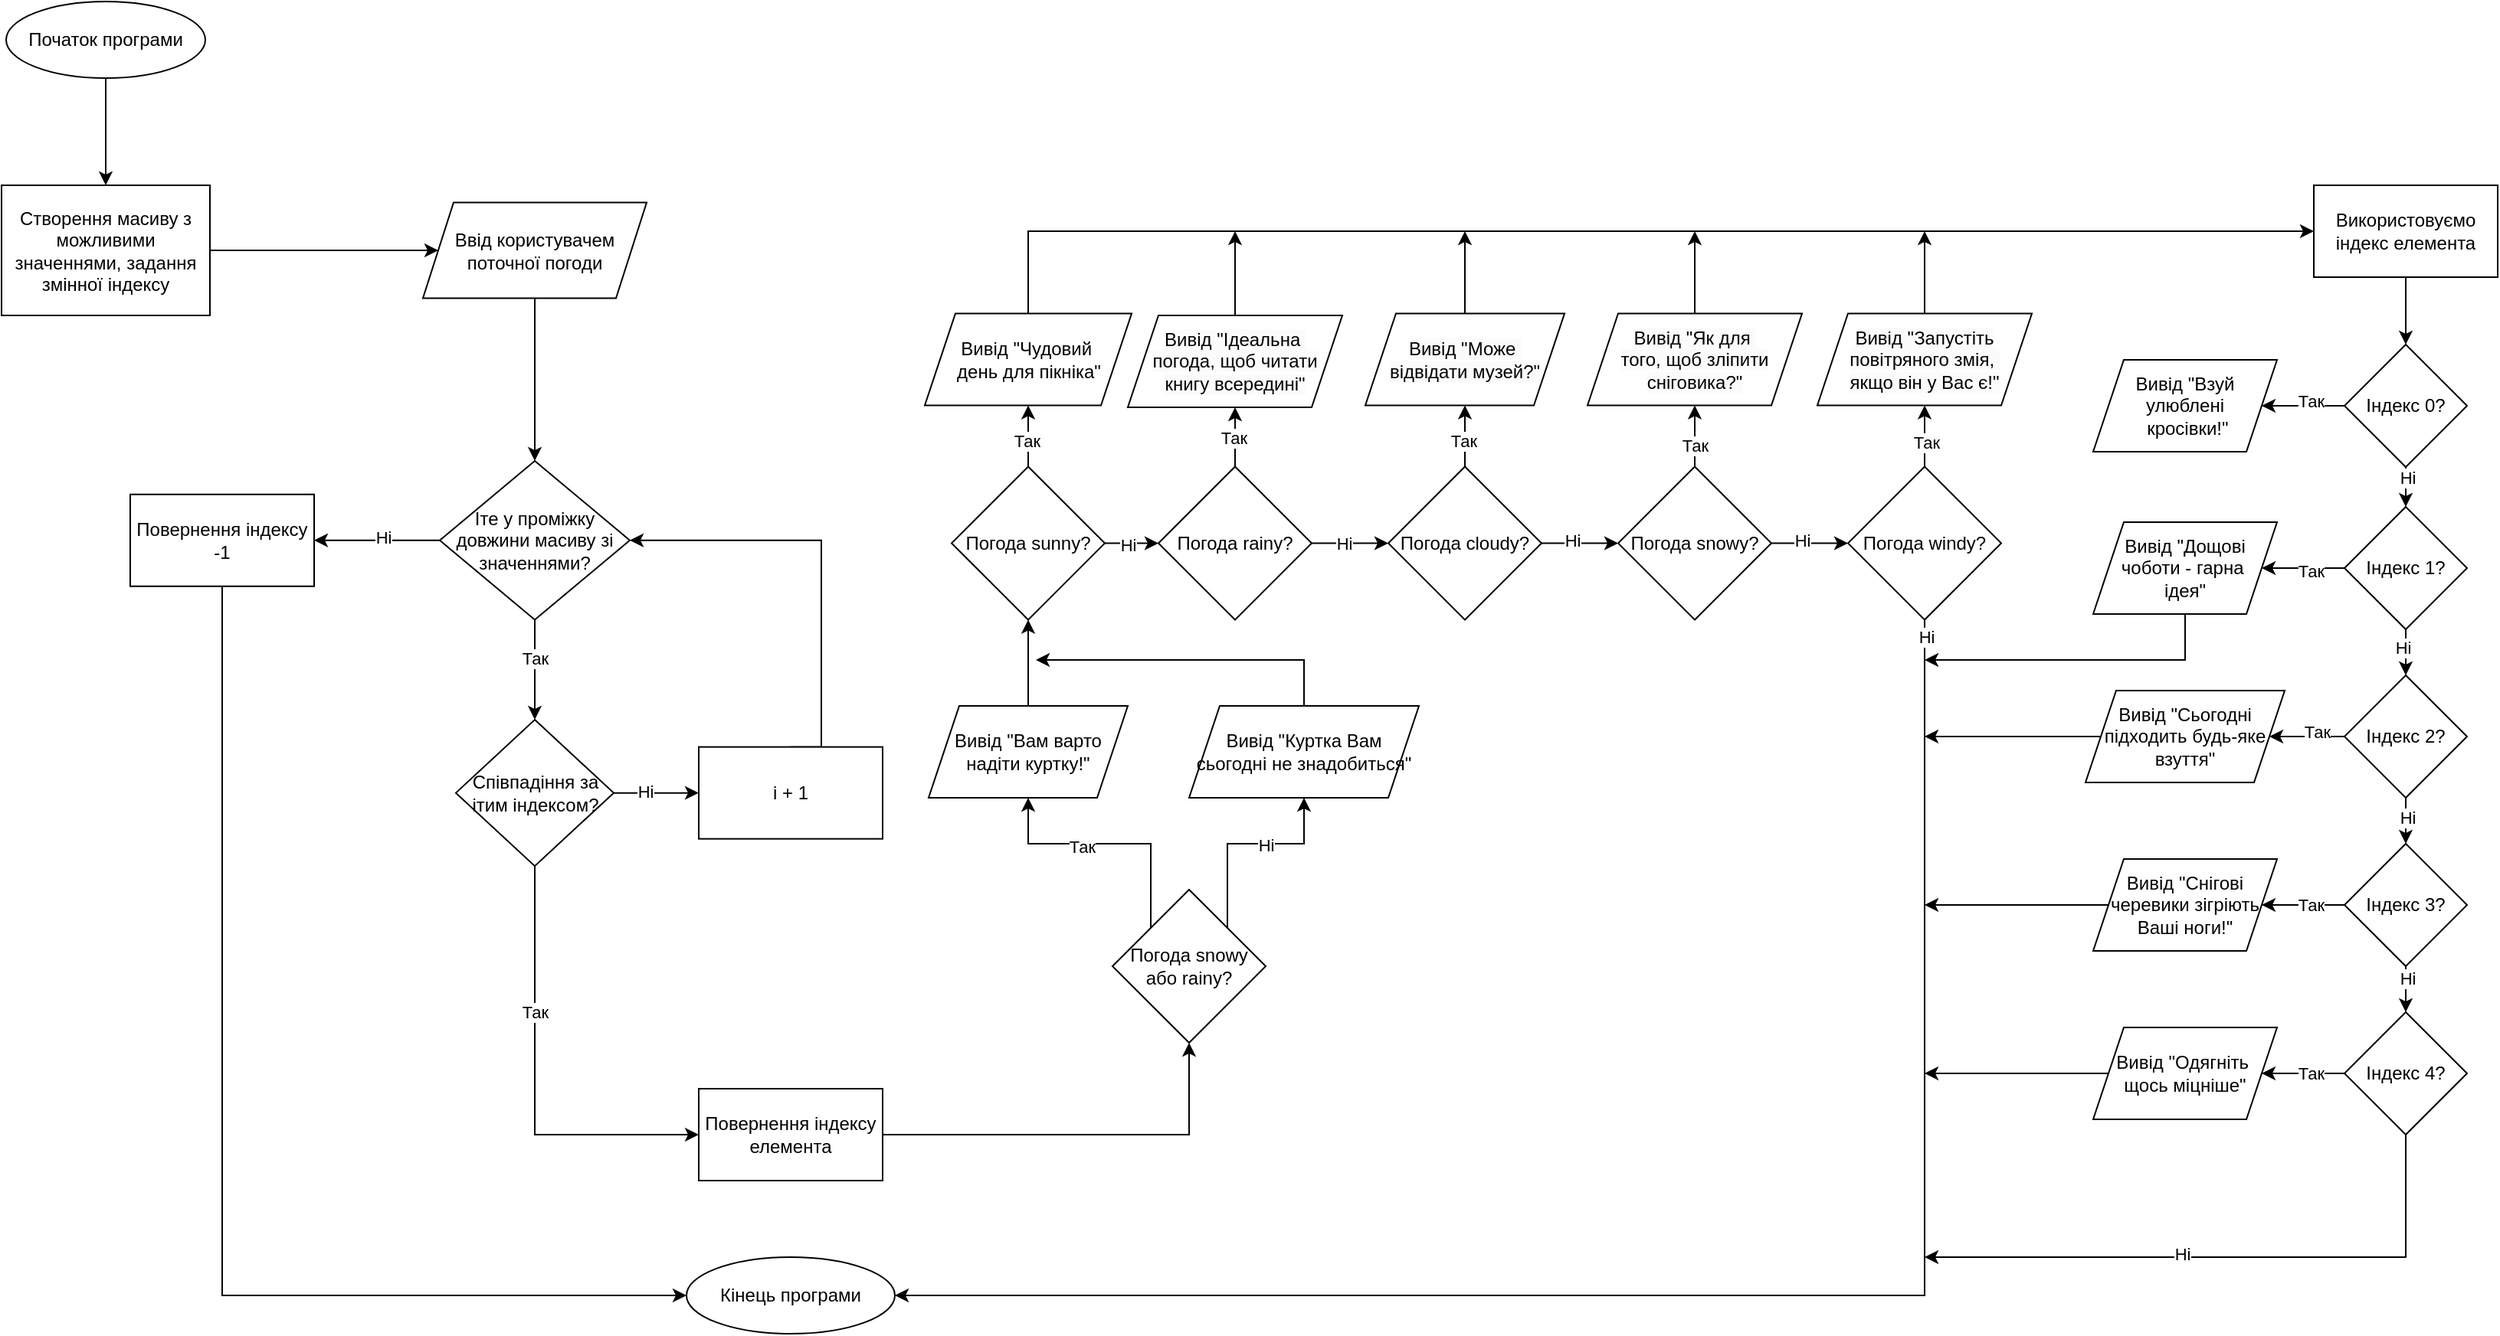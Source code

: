 <mxfile version="24.7.17">
  <diagram name="Сторінка-1" id="l0CRcwk6PfTtS5brV3jc">
    <mxGraphModel grid="1" page="1" gridSize="10" guides="1" tooltips="1" connect="1" arrows="1" fold="1" pageScale="1" pageWidth="827" pageHeight="1169" math="0" shadow="0">
      <root>
        <mxCell id="0" />
        <mxCell id="1" parent="0" />
        <mxCell id="ojC0VUbfK46GgEEr-cvf-3" value="" style="edgeStyle=orthogonalEdgeStyle;rounded=0;orthogonalLoop=1;jettySize=auto;html=1;" edge="1" parent="1" source="ojC0VUbfK46GgEEr-cvf-1" target="ojC0VUbfK46GgEEr-cvf-2">
          <mxGeometry relative="1" as="geometry" />
        </mxCell>
        <mxCell id="ojC0VUbfK46GgEEr-cvf-1" value="Початок програми" style="ellipse;whiteSpace=wrap;html=1;" vertex="1" parent="1">
          <mxGeometry x="28" y="20" width="130" height="50" as="geometry" />
        </mxCell>
        <mxCell id="ojC0VUbfK46GgEEr-cvf-5" value="" style="edgeStyle=orthogonalEdgeStyle;rounded=0;orthogonalLoop=1;jettySize=auto;html=1;" edge="1" parent="1" source="ojC0VUbfK46GgEEr-cvf-2" target="ojC0VUbfK46GgEEr-cvf-4">
          <mxGeometry relative="1" as="geometry" />
        </mxCell>
        <mxCell id="ojC0VUbfK46GgEEr-cvf-2" value="Створення масиву з можливими значеннями, задання змінної індексу" style="whiteSpace=wrap;html=1;" vertex="1" parent="1">
          <mxGeometry x="25" y="140" width="136" height="85" as="geometry" />
        </mxCell>
        <mxCell id="ojC0VUbfK46GgEEr-cvf-9" value="" style="edgeStyle=orthogonalEdgeStyle;rounded=0;orthogonalLoop=1;jettySize=auto;html=1;" edge="1" parent="1" source="ojC0VUbfK46GgEEr-cvf-4" target="ojC0VUbfK46GgEEr-cvf-8">
          <mxGeometry relative="1" as="geometry" />
        </mxCell>
        <mxCell id="ojC0VUbfK46GgEEr-cvf-4" value="Ввід користувачем поточної погоди" style="shape=parallelogram;perimeter=parallelogramPerimeter;whiteSpace=wrap;html=1;fixedSize=1;" vertex="1" parent="1">
          <mxGeometry x="300" y="151.25" width="146" height="62.5" as="geometry" />
        </mxCell>
        <mxCell id="ojC0VUbfK46GgEEr-cvf-13" value="" style="edgeStyle=orthogonalEdgeStyle;rounded=0;orthogonalLoop=1;jettySize=auto;html=1;" edge="1" parent="1" source="ojC0VUbfK46GgEEr-cvf-8" target="ojC0VUbfK46GgEEr-cvf-12">
          <mxGeometry relative="1" as="geometry" />
        </mxCell>
        <mxCell id="ojC0VUbfK46GgEEr-cvf-18" value="Так" style="edgeLabel;html=1;align=center;verticalAlign=middle;resizable=0;points=[];" connectable="0" vertex="1" parent="ojC0VUbfK46GgEEr-cvf-13">
          <mxGeometry x="-0.23" relative="1" as="geometry">
            <mxPoint as="offset" />
          </mxGeometry>
        </mxCell>
        <mxCell id="ojC0VUbfK46GgEEr-cvf-20" value="" style="edgeStyle=orthogonalEdgeStyle;rounded=0;orthogonalLoop=1;jettySize=auto;html=1;" edge="1" parent="1" source="ojC0VUbfK46GgEEr-cvf-8" target="ojC0VUbfK46GgEEr-cvf-19">
          <mxGeometry relative="1" as="geometry" />
        </mxCell>
        <mxCell id="ojC0VUbfK46GgEEr-cvf-21" value="Ні" style="edgeLabel;html=1;align=center;verticalAlign=middle;resizable=0;points=[];" connectable="0" vertex="1" parent="ojC0VUbfK46GgEEr-cvf-20">
          <mxGeometry x="-0.081" y="-2" relative="1" as="geometry">
            <mxPoint as="offset" />
          </mxGeometry>
        </mxCell>
        <mxCell id="ojC0VUbfK46GgEEr-cvf-8" value="Іте у проміжку довжини масиву зі значеннями?" style="rhombus;whiteSpace=wrap;html=1;" vertex="1" parent="1">
          <mxGeometry x="311" y="320" width="124" height="103.75" as="geometry" />
        </mxCell>
        <mxCell id="ojC0VUbfK46GgEEr-cvf-23" value="" style="edgeStyle=orthogonalEdgeStyle;rounded=0;orthogonalLoop=1;jettySize=auto;html=1;" edge="1" parent="1" source="ojC0VUbfK46GgEEr-cvf-12" target="ojC0VUbfK46GgEEr-cvf-22">
          <mxGeometry relative="1" as="geometry" />
        </mxCell>
        <mxCell id="ojC0VUbfK46GgEEr-cvf-25" value="Ні" style="edgeLabel;html=1;align=center;verticalAlign=middle;resizable=0;points=[];" connectable="0" vertex="1" parent="ojC0VUbfK46GgEEr-cvf-23">
          <mxGeometry x="-0.283" y="1" relative="1" as="geometry">
            <mxPoint as="offset" />
          </mxGeometry>
        </mxCell>
        <mxCell id="ojC0VUbfK46GgEEr-cvf-27" value="" style="edgeStyle=orthogonalEdgeStyle;rounded=0;orthogonalLoop=1;jettySize=auto;html=1;" edge="1" parent="1" source="ojC0VUbfK46GgEEr-cvf-12" target="ojC0VUbfK46GgEEr-cvf-26">
          <mxGeometry relative="1" as="geometry">
            <Array as="points">
              <mxPoint x="373" y="760" />
            </Array>
          </mxGeometry>
        </mxCell>
        <mxCell id="ojC0VUbfK46GgEEr-cvf-28" value="Так" style="edgeLabel;html=1;align=center;verticalAlign=middle;resizable=0;points=[];" connectable="0" vertex="1" parent="ojC0VUbfK46GgEEr-cvf-27">
          <mxGeometry x="-0.139" y="-1" relative="1" as="geometry">
            <mxPoint x="1" y="-26" as="offset" />
          </mxGeometry>
        </mxCell>
        <mxCell id="ojC0VUbfK46GgEEr-cvf-12" value="Співпадіння за ітим індексом?" style="rhombus;whiteSpace=wrap;html=1;" vertex="1" parent="1">
          <mxGeometry x="321.5" y="489" width="103" height="95.63" as="geometry" />
        </mxCell>
        <mxCell id="ojC0VUbfK46GgEEr-cvf-30" style="edgeStyle=orthogonalEdgeStyle;rounded=0;orthogonalLoop=1;jettySize=auto;html=1;entryX=0;entryY=0.5;entryDx=0;entryDy=0;" edge="1" parent="1" source="ojC0VUbfK46GgEEr-cvf-19" target="ojC0VUbfK46GgEEr-cvf-29">
          <mxGeometry relative="1" as="geometry">
            <Array as="points">
              <mxPoint x="169" y="865" />
            </Array>
          </mxGeometry>
        </mxCell>
        <mxCell id="ojC0VUbfK46GgEEr-cvf-19" value="Повернення індексу -1" style="whiteSpace=wrap;html=1;" vertex="1" parent="1">
          <mxGeometry x="109" y="341.875" width="120" height="60" as="geometry" />
        </mxCell>
        <mxCell id="ojC0VUbfK46GgEEr-cvf-24" style="edgeStyle=orthogonalEdgeStyle;rounded=0;orthogonalLoop=1;jettySize=auto;html=1;entryX=1;entryY=0.5;entryDx=0;entryDy=0;exitX=0.5;exitY=0;exitDx=0;exitDy=0;" edge="1" parent="1" source="ojC0VUbfK46GgEEr-cvf-22" target="ojC0VUbfK46GgEEr-cvf-8">
          <mxGeometry relative="1" as="geometry">
            <Array as="points">
              <mxPoint x="560" y="372" />
            </Array>
          </mxGeometry>
        </mxCell>
        <mxCell id="ojC0VUbfK46GgEEr-cvf-22" value="і + 1" style="whiteSpace=wrap;html=1;" vertex="1" parent="1">
          <mxGeometry x="480" y="506.815" width="120" height="60" as="geometry" />
        </mxCell>
        <mxCell id="ojC0VUbfK46GgEEr-cvf-32" style="edgeStyle=orthogonalEdgeStyle;rounded=0;orthogonalLoop=1;jettySize=auto;html=1;entryX=0.5;entryY=1;entryDx=0;entryDy=0;" edge="1" parent="1" source="ojC0VUbfK46GgEEr-cvf-26" target="ojC0VUbfK46GgEEr-cvf-31">
          <mxGeometry relative="1" as="geometry" />
        </mxCell>
        <mxCell id="ojC0VUbfK46GgEEr-cvf-26" value="Повернення індексу елемента" style="whiteSpace=wrap;html=1;" vertex="1" parent="1">
          <mxGeometry x="480" y="730.005" width="120" height="60" as="geometry" />
        </mxCell>
        <mxCell id="ojC0VUbfK46GgEEr-cvf-29" value="Кінець програми" style="ellipse;whiteSpace=wrap;html=1;" vertex="1" parent="1">
          <mxGeometry x="472" y="840" width="136" height="50" as="geometry" />
        </mxCell>
        <mxCell id="ojC0VUbfK46GgEEr-cvf-34" value="" style="edgeStyle=orthogonalEdgeStyle;rounded=0;orthogonalLoop=1;jettySize=auto;html=1;exitX=0;exitY=0;exitDx=0;exitDy=0;" edge="1" parent="1" source="ojC0VUbfK46GgEEr-cvf-31" target="ojC0VUbfK46GgEEr-cvf-33">
          <mxGeometry relative="1" as="geometry" />
        </mxCell>
        <mxCell id="ojC0VUbfK46GgEEr-cvf-35" value="Так" style="edgeLabel;html=1;align=center;verticalAlign=middle;resizable=0;points=[];" connectable="0" vertex="1" parent="ojC0VUbfK46GgEEr-cvf-34">
          <mxGeometry x="-0.265" y="2" relative="1" as="geometry">
            <mxPoint x="-40" as="offset" />
          </mxGeometry>
        </mxCell>
        <mxCell id="ojC0VUbfK46GgEEr-cvf-37" value="" style="edgeStyle=orthogonalEdgeStyle;rounded=0;orthogonalLoop=1;jettySize=auto;html=1;exitX=1;exitY=0;exitDx=0;exitDy=0;" edge="1" parent="1" source="ojC0VUbfK46GgEEr-cvf-31" target="ojC0VUbfK46GgEEr-cvf-36">
          <mxGeometry relative="1" as="geometry" />
        </mxCell>
        <mxCell id="ojC0VUbfK46GgEEr-cvf-38" value="Ні" style="edgeLabel;html=1;align=center;verticalAlign=middle;resizable=0;points=[];" connectable="0" vertex="1" parent="ojC0VUbfK46GgEEr-cvf-37">
          <mxGeometry x="0.051" y="-1" relative="1" as="geometry">
            <mxPoint x="9" as="offset" />
          </mxGeometry>
        </mxCell>
        <mxCell id="ojC0VUbfK46GgEEr-cvf-31" value="Погода snowy або rainy?" style="rhombus;whiteSpace=wrap;html=1;" vertex="1" parent="1">
          <mxGeometry x="750" y="600" width="100" height="100" as="geometry" />
        </mxCell>
        <mxCell id="ojC0VUbfK46GgEEr-cvf-57" style="edgeStyle=orthogonalEdgeStyle;rounded=0;orthogonalLoop=1;jettySize=auto;html=1;entryX=0.5;entryY=0;entryDx=0;entryDy=0;" edge="1" parent="1" source="ojC0VUbfK46GgEEr-cvf-33" target="ojC0VUbfK46GgEEr-cvf-40">
          <mxGeometry relative="1" as="geometry" />
        </mxCell>
        <mxCell id="ojC0VUbfK46GgEEr-cvf-33" value="Вивід &quot;Вам варто надіти куртку!&quot;" style="shape=parallelogram;perimeter=parallelogramPerimeter;whiteSpace=wrap;html=1;fixedSize=1;" vertex="1" parent="1">
          <mxGeometry x="630" y="480" width="130" height="60" as="geometry" />
        </mxCell>
        <mxCell id="ojC0VUbfK46GgEEr-cvf-58" style="edgeStyle=orthogonalEdgeStyle;rounded=0;orthogonalLoop=1;jettySize=auto;html=1;" edge="1" parent="1" source="ojC0VUbfK46GgEEr-cvf-36">
          <mxGeometry relative="1" as="geometry">
            <mxPoint x="700.0" y="450" as="targetPoint" />
            <Array as="points">
              <mxPoint x="875" y="450" />
            </Array>
          </mxGeometry>
        </mxCell>
        <mxCell id="ojC0VUbfK46GgEEr-cvf-36" value="Вивід &quot;Куртка Вам сьогодні не знадобиться&quot;" style="shape=parallelogram;perimeter=parallelogramPerimeter;whiteSpace=wrap;html=1;fixedSize=1;" vertex="1" parent="1">
          <mxGeometry x="800" y="480" width="150" height="60" as="geometry" />
        </mxCell>
        <mxCell id="ojC0VUbfK46GgEEr-cvf-50" style="edgeStyle=orthogonalEdgeStyle;rounded=0;orthogonalLoop=1;jettySize=auto;html=1;entryX=1;entryY=0.5;entryDx=0;entryDy=0;" edge="1" parent="1" source="ojC0VUbfK46GgEEr-cvf-40" target="ojC0VUbfK46GgEEr-cvf-42">
          <mxGeometry relative="1" as="geometry" />
        </mxCell>
        <mxCell id="ojC0VUbfK46GgEEr-cvf-60" value="Ні" style="edgeLabel;html=1;align=center;verticalAlign=middle;resizable=0;points=[];" connectable="0" vertex="1" parent="ojC0VUbfK46GgEEr-cvf-50">
          <mxGeometry x="0.105" y="1" relative="1" as="geometry">
            <mxPoint y="2" as="offset" />
          </mxGeometry>
        </mxCell>
        <mxCell id="ojC0VUbfK46GgEEr-cvf-65" value="" style="edgeStyle=orthogonalEdgeStyle;rounded=0;orthogonalLoop=1;jettySize=auto;html=1;" edge="1" parent="1" source="ojC0VUbfK46GgEEr-cvf-40" target="ojC0VUbfK46GgEEr-cvf-64">
          <mxGeometry relative="1" as="geometry" />
        </mxCell>
        <mxCell id="ojC0VUbfK46GgEEr-cvf-74" value="Так" style="edgeLabel;html=1;align=center;verticalAlign=middle;resizable=0;points=[];" connectable="0" vertex="1" parent="ojC0VUbfK46GgEEr-cvf-65">
          <mxGeometry x="-0.12" y="1" relative="1" as="geometry">
            <mxPoint as="offset" />
          </mxGeometry>
        </mxCell>
        <mxCell id="ojC0VUbfK46GgEEr-cvf-40" value="Погода sunny?" style="rhombus;whiteSpace=wrap;html=1;direction=west;" vertex="1" parent="1">
          <mxGeometry x="645" y="323.75" width="100" height="100" as="geometry" />
        </mxCell>
        <mxCell id="ojC0VUbfK46GgEEr-cvf-51" style="edgeStyle=orthogonalEdgeStyle;rounded=0;orthogonalLoop=1;jettySize=auto;html=1;entryX=1;entryY=0.5;entryDx=0;entryDy=0;" edge="1" parent="1" source="ojC0VUbfK46GgEEr-cvf-42" target="ojC0VUbfK46GgEEr-cvf-44">
          <mxGeometry relative="1" as="geometry" />
        </mxCell>
        <mxCell id="ojC0VUbfK46GgEEr-cvf-61" value="Ні" style="edgeLabel;html=1;align=center;verticalAlign=middle;resizable=0;points=[];" connectable="0" vertex="1" parent="ojC0VUbfK46GgEEr-cvf-51">
          <mxGeometry x="-0.171" relative="1" as="geometry">
            <mxPoint as="offset" />
          </mxGeometry>
        </mxCell>
        <mxCell id="ojC0VUbfK46GgEEr-cvf-67" value="" style="edgeStyle=orthogonalEdgeStyle;rounded=0;orthogonalLoop=1;jettySize=auto;html=1;" edge="1" parent="1" source="ojC0VUbfK46GgEEr-cvf-42" target="ojC0VUbfK46GgEEr-cvf-66">
          <mxGeometry relative="1" as="geometry" />
        </mxCell>
        <mxCell id="ojC0VUbfK46GgEEr-cvf-75" value="Так" style="edgeLabel;html=1;align=center;verticalAlign=middle;resizable=0;points=[];" connectable="0" vertex="1" parent="ojC0VUbfK46GgEEr-cvf-67">
          <mxGeometry x="0.026" y="-1" relative="1" as="geometry">
            <mxPoint x="-2" as="offset" />
          </mxGeometry>
        </mxCell>
        <mxCell id="ojC0VUbfK46GgEEr-cvf-42" value="Погода rainy?" style="rhombus;whiteSpace=wrap;html=1;direction=west;" vertex="1" parent="1">
          <mxGeometry x="780" y="323.75" width="100" height="100" as="geometry" />
        </mxCell>
        <mxCell id="ojC0VUbfK46GgEEr-cvf-56" style="edgeStyle=orthogonalEdgeStyle;rounded=0;orthogonalLoop=1;jettySize=auto;html=1;entryX=1;entryY=0.5;entryDx=0;entryDy=0;" edge="1" parent="1" source="ojC0VUbfK46GgEEr-cvf-44" target="ojC0VUbfK46GgEEr-cvf-46">
          <mxGeometry relative="1" as="geometry" />
        </mxCell>
        <mxCell id="ojC0VUbfK46GgEEr-cvf-62" value="Ні" style="edgeLabel;html=1;align=center;verticalAlign=middle;resizable=0;points=[];" connectable="0" vertex="1" parent="ojC0VUbfK46GgEEr-cvf-56">
          <mxGeometry x="0.321" y="2" relative="1" as="geometry">
            <mxPoint x="-13" as="offset" />
          </mxGeometry>
        </mxCell>
        <mxCell id="ojC0VUbfK46GgEEr-cvf-69" value="" style="edgeStyle=orthogonalEdgeStyle;rounded=0;orthogonalLoop=1;jettySize=auto;html=1;" edge="1" parent="1" source="ojC0VUbfK46GgEEr-cvf-44" target="ojC0VUbfK46GgEEr-cvf-68">
          <mxGeometry relative="1" as="geometry" />
        </mxCell>
        <mxCell id="ojC0VUbfK46GgEEr-cvf-76" value="Так" style="edgeLabel;html=1;align=center;verticalAlign=middle;resizable=0;points=[];" connectable="0" vertex="1" parent="ojC0VUbfK46GgEEr-cvf-69">
          <mxGeometry x="-0.15" y="1" relative="1" as="geometry">
            <mxPoint as="offset" />
          </mxGeometry>
        </mxCell>
        <mxCell id="ojC0VUbfK46GgEEr-cvf-44" value="Погода cloudy?" style="rhombus;whiteSpace=wrap;html=1;direction=west;" vertex="1" parent="1">
          <mxGeometry x="930" y="323.75" width="100" height="100" as="geometry" />
        </mxCell>
        <mxCell id="ojC0VUbfK46GgEEr-cvf-53" style="edgeStyle=orthogonalEdgeStyle;rounded=0;orthogonalLoop=1;jettySize=auto;html=1;exitX=0;exitY=0.5;exitDx=0;exitDy=0;entryX=1;entryY=0.5;entryDx=0;entryDy=0;" edge="1" parent="1" source="ojC0VUbfK46GgEEr-cvf-46" target="ojC0VUbfK46GgEEr-cvf-48">
          <mxGeometry relative="1" as="geometry" />
        </mxCell>
        <mxCell id="ojC0VUbfK46GgEEr-cvf-63" value="Ні" style="edgeLabel;html=1;align=center;verticalAlign=middle;resizable=0;points=[];" connectable="0" vertex="1" parent="ojC0VUbfK46GgEEr-cvf-53">
          <mxGeometry x="-0.229" y="2" relative="1" as="geometry">
            <mxPoint as="offset" />
          </mxGeometry>
        </mxCell>
        <mxCell id="ojC0VUbfK46GgEEr-cvf-71" value="" style="edgeStyle=orthogonalEdgeStyle;rounded=0;orthogonalLoop=1;jettySize=auto;html=1;" edge="1" parent="1" source="ojC0VUbfK46GgEEr-cvf-46" target="ojC0VUbfK46GgEEr-cvf-70">
          <mxGeometry relative="1" as="geometry" />
        </mxCell>
        <mxCell id="ojC0VUbfK46GgEEr-cvf-77" value="Так" style="edgeLabel;html=1;align=center;verticalAlign=middle;resizable=0;points=[];" connectable="0" vertex="1" parent="ojC0VUbfK46GgEEr-cvf-71">
          <mxGeometry x="0.001" y="-1" relative="1" as="geometry">
            <mxPoint x="-1" y="6" as="offset" />
          </mxGeometry>
        </mxCell>
        <mxCell id="ojC0VUbfK46GgEEr-cvf-46" value="Погода snowy?" style="rhombus;whiteSpace=wrap;html=1;direction=west;" vertex="1" parent="1">
          <mxGeometry x="1080" y="323.75" width="100" height="100" as="geometry" />
        </mxCell>
        <mxCell id="ojC0VUbfK46GgEEr-cvf-73" value="" style="edgeStyle=orthogonalEdgeStyle;rounded=0;orthogonalLoop=1;jettySize=auto;html=1;" edge="1" parent="1" source="ojC0VUbfK46GgEEr-cvf-48" target="ojC0VUbfK46GgEEr-cvf-72">
          <mxGeometry relative="1" as="geometry" />
        </mxCell>
        <mxCell id="ojC0VUbfK46GgEEr-cvf-78" value="Так" style="edgeLabel;html=1;align=center;verticalAlign=middle;resizable=0;points=[];" connectable="0" vertex="1" parent="ojC0VUbfK46GgEEr-cvf-73">
          <mxGeometry x="-0.169" y="-1" relative="1" as="geometry">
            <mxPoint as="offset" />
          </mxGeometry>
        </mxCell>
        <mxCell id="ojC0VUbfK46GgEEr-cvf-119" style="edgeStyle=orthogonalEdgeStyle;rounded=0;orthogonalLoop=1;jettySize=auto;html=1;entryX=1;entryY=0.5;entryDx=0;entryDy=0;" edge="1" parent="1" source="ojC0VUbfK46GgEEr-cvf-48" target="ojC0VUbfK46GgEEr-cvf-29">
          <mxGeometry relative="1" as="geometry">
            <Array as="points">
              <mxPoint x="1280" y="865" />
            </Array>
          </mxGeometry>
        </mxCell>
        <mxCell id="ojC0VUbfK46GgEEr-cvf-128" value="Ні" style="edgeLabel;html=1;align=center;verticalAlign=middle;resizable=0;points=[];" connectable="0" vertex="1" parent="ojC0VUbfK46GgEEr-cvf-119">
          <mxGeometry x="-0.98" y="1" relative="1" as="geometry">
            <mxPoint as="offset" />
          </mxGeometry>
        </mxCell>
        <mxCell id="ojC0VUbfK46GgEEr-cvf-48" value="Погода windy?" style="rhombus;whiteSpace=wrap;html=1;direction=west;" vertex="1" parent="1">
          <mxGeometry x="1230" y="323.75" width="100" height="100" as="geometry" />
        </mxCell>
        <mxCell id="ojC0VUbfK46GgEEr-cvf-84" style="edgeStyle=orthogonalEdgeStyle;rounded=0;orthogonalLoop=1;jettySize=auto;html=1;entryX=0;entryY=0.5;entryDx=0;entryDy=0;" edge="1" parent="1" source="ojC0VUbfK46GgEEr-cvf-64" target="ojC0VUbfK46GgEEr-cvf-83">
          <mxGeometry relative="1" as="geometry">
            <Array as="points">
              <mxPoint x="695" y="170" />
            </Array>
          </mxGeometry>
        </mxCell>
        <mxCell id="ojC0VUbfK46GgEEr-cvf-64" value="Вивід &quot;Чудовий&amp;nbsp;&lt;div&gt;день для пікніка&quot;&lt;/div&gt;" style="shape=parallelogram;perimeter=parallelogramPerimeter;whiteSpace=wrap;html=1;fixedSize=1;" vertex="1" parent="1">
          <mxGeometry x="627.5" y="223.75" width="135" height="60" as="geometry" />
        </mxCell>
        <mxCell id="ojC0VUbfK46GgEEr-cvf-85" style="edgeStyle=orthogonalEdgeStyle;rounded=0;orthogonalLoop=1;jettySize=auto;html=1;" edge="1" parent="1" source="ojC0VUbfK46GgEEr-cvf-66">
          <mxGeometry relative="1" as="geometry">
            <mxPoint x="830.0" y="170" as="targetPoint" />
          </mxGeometry>
        </mxCell>
        <mxCell id="ojC0VUbfK46GgEEr-cvf-66" value="&lt;br&gt;&lt;span style=&quot;color: rgb(0, 0, 0); font-family: Helvetica; font-size: 12px; font-style: normal; font-variant-ligatures: normal; font-variant-caps: normal; font-weight: 400; letter-spacing: normal; orphans: 2; text-align: center; text-indent: 0px; text-transform: none; widows: 2; word-spacing: 0px; -webkit-text-stroke-width: 0px; white-space: normal; background-color: rgb(251, 251, 251); text-decoration-thickness: initial; text-decoration-style: initial; text-decoration-color: initial; display: inline !important; float: none;&quot;&gt;Вивід &quot;Ідеальна&amp;nbsp;&lt;/span&gt;&lt;div&gt;&lt;span style=&quot;color: rgb(0, 0, 0); font-family: Helvetica; font-size: 12px; font-style: normal; font-variant-ligatures: normal; font-variant-caps: normal; font-weight: 400; letter-spacing: normal; orphans: 2; text-align: center; text-indent: 0px; text-transform: none; widows: 2; word-spacing: 0px; -webkit-text-stroke-width: 0px; white-space: normal; background-color: rgb(251, 251, 251); text-decoration-thickness: initial; text-decoration-style: initial; text-decoration-color: initial; display: inline !important; float: none;&quot;&gt;погода, щоб читати книгу всередині&quot;&lt;/span&gt;&lt;div&gt;&lt;br&gt;&lt;/div&gt;&lt;/div&gt;" style="shape=parallelogram;perimeter=parallelogramPerimeter;whiteSpace=wrap;html=1;fixedSize=1;" vertex="1" parent="1">
          <mxGeometry x="760" y="225" width="140" height="60" as="geometry" />
        </mxCell>
        <mxCell id="ojC0VUbfK46GgEEr-cvf-86" style="edgeStyle=orthogonalEdgeStyle;rounded=0;orthogonalLoop=1;jettySize=auto;html=1;" edge="1" parent="1" source="ojC0VUbfK46GgEEr-cvf-68">
          <mxGeometry relative="1" as="geometry">
            <mxPoint x="980.0" y="170" as="targetPoint" />
          </mxGeometry>
        </mxCell>
        <mxCell id="ojC0VUbfK46GgEEr-cvf-68" value="&lt;br&gt;&lt;span style=&quot;color: rgb(0, 0, 0); font-family: Helvetica; font-size: 12px; font-style: normal; font-variant-ligatures: normal; font-variant-caps: normal; font-weight: 400; letter-spacing: normal; orphans: 2; text-align: center; text-indent: 0px; text-transform: none; widows: 2; word-spacing: 0px; -webkit-text-stroke-width: 0px; white-space: normal; background-color: rgb(251, 251, 251); text-decoration-thickness: initial; text-decoration-style: initial; text-decoration-color: initial; display: inline !important; float: none;&quot;&gt;Вивід &quot;Може&amp;nbsp;&lt;/span&gt;&lt;div&gt;&lt;span style=&quot;color: rgb(0, 0, 0); font-family: Helvetica; font-size: 12px; font-style: normal; font-variant-ligatures: normal; font-variant-caps: normal; font-weight: 400; letter-spacing: normal; orphans: 2; text-align: center; text-indent: 0px; text-transform: none; widows: 2; word-spacing: 0px; -webkit-text-stroke-width: 0px; white-space: normal; background-color: rgb(251, 251, 251); text-decoration-thickness: initial; text-decoration-style: initial; text-decoration-color: initial; display: inline !important; float: none;&quot;&gt;відвідати музей?&quot;&lt;/span&gt;&lt;div&gt;&lt;br&gt;&lt;/div&gt;&lt;/div&gt;" style="shape=parallelogram;perimeter=parallelogramPerimeter;whiteSpace=wrap;html=1;fixedSize=1;" vertex="1" parent="1">
          <mxGeometry x="915" y="223.75" width="130" height="60" as="geometry" />
        </mxCell>
        <mxCell id="ojC0VUbfK46GgEEr-cvf-87" style="edgeStyle=orthogonalEdgeStyle;rounded=0;orthogonalLoop=1;jettySize=auto;html=1;" edge="1" parent="1" source="ojC0VUbfK46GgEEr-cvf-70">
          <mxGeometry relative="1" as="geometry">
            <mxPoint x="1130.0" y="170" as="targetPoint" />
          </mxGeometry>
        </mxCell>
        <mxCell id="ojC0VUbfK46GgEEr-cvf-70" value="&lt;br&gt;&lt;span style=&quot;color: rgb(0, 0, 0); font-family: Helvetica; font-size: 12px; font-style: normal; font-variant-ligatures: normal; font-variant-caps: normal; font-weight: 400; letter-spacing: normal; orphans: 2; text-align: center; text-indent: 0px; text-transform: none; widows: 2; word-spacing: 0px; -webkit-text-stroke-width: 0px; white-space: normal; background-color: rgb(251, 251, 251); text-decoration-thickness: initial; text-decoration-style: initial; text-decoration-color: initial; display: inline !important; float: none;&quot;&gt;Вивід &quot;Як для&amp;nbsp;&lt;/span&gt;&lt;div&gt;&lt;span style=&quot;color: rgb(0, 0, 0); font-family: Helvetica; font-size: 12px; font-style: normal; font-variant-ligatures: normal; font-variant-caps: normal; font-weight: 400; letter-spacing: normal; orphans: 2; text-align: center; text-indent: 0px; text-transform: none; widows: 2; word-spacing: 0px; -webkit-text-stroke-width: 0px; white-space: normal; background-color: rgb(251, 251, 251); text-decoration-thickness: initial; text-decoration-style: initial; text-decoration-color: initial; display: inline !important; float: none;&quot;&gt;того, щоб зліпити сніговика?&quot;&lt;/span&gt;&lt;br&gt;&lt;br&gt;&lt;/div&gt;" style="shape=parallelogram;perimeter=parallelogramPerimeter;whiteSpace=wrap;html=1;fixedSize=1;" vertex="1" parent="1">
          <mxGeometry x="1060" y="223.75" width="140" height="60" as="geometry" />
        </mxCell>
        <mxCell id="ojC0VUbfK46GgEEr-cvf-88" style="edgeStyle=orthogonalEdgeStyle;rounded=0;orthogonalLoop=1;jettySize=auto;html=1;" edge="1" parent="1" source="ojC0VUbfK46GgEEr-cvf-72">
          <mxGeometry relative="1" as="geometry">
            <mxPoint x="1280.0" y="170" as="targetPoint" />
          </mxGeometry>
        </mxCell>
        <mxCell id="ojC0VUbfK46GgEEr-cvf-72" value="&lt;br&gt;&lt;span style=&quot;color: rgb(0, 0, 0); font-family: Helvetica; font-size: 12px; font-style: normal; font-variant-ligatures: normal; font-variant-caps: normal; font-weight: 400; letter-spacing: normal; orphans: 2; text-align: center; text-indent: 0px; text-transform: none; widows: 2; word-spacing: 0px; -webkit-text-stroke-width: 0px; white-space: normal; background-color: rgb(251, 251, 251); text-decoration-thickness: initial; text-decoration-style: initial; text-decoration-color: initial; display: inline !important; float: none;&quot;&gt;Вивід &quot;Запустіть повітряного змія,&amp;nbsp;&lt;/span&gt;&lt;div&gt;&lt;span style=&quot;color: rgb(0, 0, 0); font-family: Helvetica; font-size: 12px; font-style: normal; font-variant-ligatures: normal; font-variant-caps: normal; font-weight: 400; letter-spacing: normal; orphans: 2; text-align: center; text-indent: 0px; text-transform: none; widows: 2; word-spacing: 0px; -webkit-text-stroke-width: 0px; white-space: normal; background-color: rgb(251, 251, 251); text-decoration-thickness: initial; text-decoration-style: initial; text-decoration-color: initial; display: inline !important; float: none;&quot;&gt;якщо він у Вас є!&quot;&lt;/span&gt;&lt;div&gt;&lt;br&gt;&lt;/div&gt;&lt;/div&gt;" style="shape=parallelogram;perimeter=parallelogramPerimeter;whiteSpace=wrap;html=1;fixedSize=1;" vertex="1" parent="1">
          <mxGeometry x="1210" y="223.75" width="140" height="60" as="geometry" />
        </mxCell>
        <mxCell id="ojC0VUbfK46GgEEr-cvf-98" style="edgeStyle=orthogonalEdgeStyle;rounded=0;orthogonalLoop=1;jettySize=auto;html=1;entryX=0.5;entryY=0;entryDx=0;entryDy=0;" edge="1" parent="1" source="ojC0VUbfK46GgEEr-cvf-83" target="ojC0VUbfK46GgEEr-cvf-89">
          <mxGeometry relative="1" as="geometry" />
        </mxCell>
        <mxCell id="ojC0VUbfK46GgEEr-cvf-83" value="Використовуємо індекс елемента" style="rounded=0;whiteSpace=wrap;html=1;" vertex="1" parent="1">
          <mxGeometry x="1534" y="140" width="120" height="60" as="geometry" />
        </mxCell>
        <mxCell id="ojC0VUbfK46GgEEr-cvf-91" value="" style="edgeStyle=orthogonalEdgeStyle;rounded=0;orthogonalLoop=1;jettySize=auto;html=1;" edge="1" parent="1" source="ojC0VUbfK46GgEEr-cvf-89" target="ojC0VUbfK46GgEEr-cvf-90">
          <mxGeometry relative="1" as="geometry" />
        </mxCell>
        <mxCell id="ojC0VUbfK46GgEEr-cvf-114" value="Ні" style="edgeLabel;html=1;align=center;verticalAlign=middle;resizable=0;points=[];" connectable="0" vertex="1" parent="ojC0VUbfK46GgEEr-cvf-91">
          <mxGeometry x="0.229" y="-1" relative="1" as="geometry">
            <mxPoint as="offset" />
          </mxGeometry>
        </mxCell>
        <mxCell id="ojC0VUbfK46GgEEr-cvf-100" value="" style="edgeStyle=orthogonalEdgeStyle;rounded=0;orthogonalLoop=1;jettySize=auto;html=1;" edge="1" parent="1" source="ojC0VUbfK46GgEEr-cvf-89" target="ojC0VUbfK46GgEEr-cvf-99">
          <mxGeometry relative="1" as="geometry" />
        </mxCell>
        <mxCell id="ojC0VUbfK46GgEEr-cvf-109" value="Так" style="edgeLabel;html=1;align=center;verticalAlign=middle;resizable=0;points=[];" connectable="0" vertex="1" parent="ojC0VUbfK46GgEEr-cvf-100">
          <mxGeometry x="-0.193" y="-3" relative="1" as="geometry">
            <mxPoint as="offset" />
          </mxGeometry>
        </mxCell>
        <mxCell id="ojC0VUbfK46GgEEr-cvf-89" value="Індекс 0?" style="rhombus;whiteSpace=wrap;html=1;" vertex="1" parent="1">
          <mxGeometry x="1554" y="244" width="80" height="80" as="geometry" />
        </mxCell>
        <mxCell id="ojC0VUbfK46GgEEr-cvf-93" value="" style="edgeStyle=orthogonalEdgeStyle;rounded=0;orthogonalLoop=1;jettySize=auto;html=1;" edge="1" parent="1" source="ojC0VUbfK46GgEEr-cvf-90" target="ojC0VUbfK46GgEEr-cvf-92">
          <mxGeometry relative="1" as="geometry" />
        </mxCell>
        <mxCell id="ojC0VUbfK46GgEEr-cvf-115" value="Ні" style="edgeLabel;html=1;align=center;verticalAlign=middle;resizable=0;points=[];" connectable="0" vertex="1" parent="ojC0VUbfK46GgEEr-cvf-93">
          <mxGeometry x="0.146" y="2" relative="1" as="geometry">
            <mxPoint as="offset" />
          </mxGeometry>
        </mxCell>
        <mxCell id="ojC0VUbfK46GgEEr-cvf-105" style="edgeStyle=orthogonalEdgeStyle;rounded=0;orthogonalLoop=1;jettySize=auto;html=1;entryX=1;entryY=0.5;entryDx=0;entryDy=0;" edge="1" parent="1" source="ojC0VUbfK46GgEEr-cvf-90" target="ojC0VUbfK46GgEEr-cvf-101">
          <mxGeometry relative="1" as="geometry" />
        </mxCell>
        <mxCell id="ojC0VUbfK46GgEEr-cvf-110" value="Так" style="edgeLabel;html=1;align=center;verticalAlign=middle;resizable=0;points=[];" connectable="0" vertex="1" parent="ojC0VUbfK46GgEEr-cvf-105">
          <mxGeometry x="-0.161" y="2" relative="1" as="geometry">
            <mxPoint as="offset" />
          </mxGeometry>
        </mxCell>
        <mxCell id="ojC0VUbfK46GgEEr-cvf-90" value="Індекс 1?" style="rhombus;whiteSpace=wrap;html=1;" vertex="1" parent="1">
          <mxGeometry x="1554" y="350" width="80" height="80" as="geometry" />
        </mxCell>
        <mxCell id="ojC0VUbfK46GgEEr-cvf-95" value="" style="edgeStyle=orthogonalEdgeStyle;rounded=0;orthogonalLoop=1;jettySize=auto;html=1;" edge="1" parent="1" source="ojC0VUbfK46GgEEr-cvf-92" target="ojC0VUbfK46GgEEr-cvf-94">
          <mxGeometry relative="1" as="geometry" />
        </mxCell>
        <mxCell id="ojC0VUbfK46GgEEr-cvf-116" value="Ні" style="edgeLabel;html=1;align=center;verticalAlign=middle;resizable=0;points=[];" connectable="0" vertex="1" parent="ojC0VUbfK46GgEEr-cvf-95">
          <mxGeometry x="0.302" y="1" relative="1" as="geometry">
            <mxPoint as="offset" />
          </mxGeometry>
        </mxCell>
        <mxCell id="ojC0VUbfK46GgEEr-cvf-106" style="edgeStyle=orthogonalEdgeStyle;rounded=0;orthogonalLoop=1;jettySize=auto;html=1;entryX=1;entryY=0.5;entryDx=0;entryDy=0;" edge="1" parent="1" source="ojC0VUbfK46GgEEr-cvf-92" target="ojC0VUbfK46GgEEr-cvf-102">
          <mxGeometry relative="1" as="geometry" />
        </mxCell>
        <mxCell id="ojC0VUbfK46GgEEr-cvf-111" value="Так" style="edgeLabel;html=1;align=center;verticalAlign=middle;resizable=0;points=[];" connectable="0" vertex="1" parent="ojC0VUbfK46GgEEr-cvf-106">
          <mxGeometry x="-0.282" y="-3" relative="1" as="geometry">
            <mxPoint as="offset" />
          </mxGeometry>
        </mxCell>
        <mxCell id="ojC0VUbfK46GgEEr-cvf-92" value="Індекс 2?" style="rhombus;whiteSpace=wrap;html=1;" vertex="1" parent="1">
          <mxGeometry x="1554" y="460" width="80" height="80" as="geometry" />
        </mxCell>
        <mxCell id="ojC0VUbfK46GgEEr-cvf-97" value="" style="edgeStyle=orthogonalEdgeStyle;rounded=0;orthogonalLoop=1;jettySize=auto;html=1;" edge="1" parent="1" source="ojC0VUbfK46GgEEr-cvf-94" target="ojC0VUbfK46GgEEr-cvf-96">
          <mxGeometry relative="1" as="geometry" />
        </mxCell>
        <mxCell id="ojC0VUbfK46GgEEr-cvf-117" value="Ні" style="edgeLabel;html=1;align=center;verticalAlign=middle;resizable=0;points=[];" connectable="0" vertex="1" parent="ojC0VUbfK46GgEEr-cvf-97">
          <mxGeometry x="-0.688" y="1" relative="1" as="geometry">
            <mxPoint as="offset" />
          </mxGeometry>
        </mxCell>
        <mxCell id="ojC0VUbfK46GgEEr-cvf-107" style="edgeStyle=orthogonalEdgeStyle;rounded=0;orthogonalLoop=1;jettySize=auto;html=1;entryX=1;entryY=0.5;entryDx=0;entryDy=0;" edge="1" parent="1" source="ojC0VUbfK46GgEEr-cvf-94" target="ojC0VUbfK46GgEEr-cvf-103">
          <mxGeometry relative="1" as="geometry" />
        </mxCell>
        <mxCell id="ojC0VUbfK46GgEEr-cvf-112" value="Так" style="edgeLabel;html=1;align=center;verticalAlign=middle;resizable=0;points=[];" connectable="0" vertex="1" parent="ojC0VUbfK46GgEEr-cvf-107">
          <mxGeometry x="-0.193" relative="1" as="geometry">
            <mxPoint as="offset" />
          </mxGeometry>
        </mxCell>
        <mxCell id="ojC0VUbfK46GgEEr-cvf-94" value="Індекс 3?" style="rhombus;whiteSpace=wrap;html=1;" vertex="1" parent="1">
          <mxGeometry x="1554" y="570" width="80" height="80" as="geometry" />
        </mxCell>
        <mxCell id="ojC0VUbfK46GgEEr-cvf-108" style="edgeStyle=orthogonalEdgeStyle;rounded=0;orthogonalLoop=1;jettySize=auto;html=1;entryX=1;entryY=0.5;entryDx=0;entryDy=0;" edge="1" parent="1" source="ojC0VUbfK46GgEEr-cvf-96" target="ojC0VUbfK46GgEEr-cvf-104">
          <mxGeometry relative="1" as="geometry" />
        </mxCell>
        <mxCell id="ojC0VUbfK46GgEEr-cvf-113" value="Так" style="edgeLabel;html=1;align=center;verticalAlign=middle;resizable=0;points=[];" connectable="0" vertex="1" parent="ojC0VUbfK46GgEEr-cvf-108">
          <mxGeometry x="-0.193" relative="1" as="geometry">
            <mxPoint as="offset" />
          </mxGeometry>
        </mxCell>
        <mxCell id="ojC0VUbfK46GgEEr-cvf-121" style="edgeStyle=orthogonalEdgeStyle;rounded=0;orthogonalLoop=1;jettySize=auto;html=1;exitX=0.5;exitY=1;exitDx=0;exitDy=0;" edge="1" parent="1" source="ojC0VUbfK46GgEEr-cvf-96">
          <mxGeometry relative="1" as="geometry">
            <mxPoint x="1280" y="840" as="targetPoint" />
            <Array as="points">
              <mxPoint x="1594" y="840" />
            </Array>
          </mxGeometry>
        </mxCell>
        <mxCell id="ojC0VUbfK46GgEEr-cvf-122" value="Ні" style="edgeLabel;html=1;align=center;verticalAlign=middle;resizable=0;points=[];" connectable="0" vertex="1" parent="ojC0VUbfK46GgEEr-cvf-121">
          <mxGeometry x="0.147" y="-2" relative="1" as="geometry">
            <mxPoint as="offset" />
          </mxGeometry>
        </mxCell>
        <mxCell id="ojC0VUbfK46GgEEr-cvf-96" value="Індекс 4?" style="rhombus;whiteSpace=wrap;html=1;" vertex="1" parent="1">
          <mxGeometry x="1554" y="680" width="80" height="80" as="geometry" />
        </mxCell>
        <mxCell id="ojC0VUbfK46GgEEr-cvf-99" value="Вивід &quot;Взуй улюблені&lt;div&gt;&amp;nbsp;кросівки!&quot;&lt;/div&gt;" style="shape=parallelogram;perimeter=parallelogramPerimeter;whiteSpace=wrap;html=1;fixedSize=1;" vertex="1" parent="1">
          <mxGeometry x="1390" y="254" width="120" height="60" as="geometry" />
        </mxCell>
        <mxCell id="ojC0VUbfK46GgEEr-cvf-126" style="edgeStyle=orthogonalEdgeStyle;rounded=0;orthogonalLoop=1;jettySize=auto;html=1;" edge="1" parent="1" source="ojC0VUbfK46GgEEr-cvf-101">
          <mxGeometry relative="1" as="geometry">
            <mxPoint x="1280" y="450" as="targetPoint" />
            <Array as="points">
              <mxPoint x="1450" y="450" />
            </Array>
          </mxGeometry>
        </mxCell>
        <mxCell id="ojC0VUbfK46GgEEr-cvf-101" value="Вивід &quot;Дощові чоботи - гарна&amp;nbsp;&lt;div&gt;ідея&quot;&lt;/div&gt;" style="shape=parallelogram;perimeter=parallelogramPerimeter;whiteSpace=wrap;html=1;fixedSize=1;" vertex="1" parent="1">
          <mxGeometry x="1390" y="360" width="120" height="60" as="geometry" />
        </mxCell>
        <mxCell id="ojC0VUbfK46GgEEr-cvf-125" style="edgeStyle=orthogonalEdgeStyle;rounded=0;orthogonalLoop=1;jettySize=auto;html=1;" edge="1" parent="1" source="ojC0VUbfK46GgEEr-cvf-102">
          <mxGeometry relative="1" as="geometry">
            <mxPoint x="1280" y="500" as="targetPoint" />
          </mxGeometry>
        </mxCell>
        <mxCell id="ojC0VUbfK46GgEEr-cvf-102" value="Вивід &quot;Сьогодні підходить будь-яке&lt;div&gt;взуття&quot;&lt;/div&gt;" style="shape=parallelogram;perimeter=parallelogramPerimeter;whiteSpace=wrap;html=1;fixedSize=1;" vertex="1" parent="1">
          <mxGeometry x="1385" y="470" width="130" height="60" as="geometry" />
        </mxCell>
        <mxCell id="ojC0VUbfK46GgEEr-cvf-124" style="edgeStyle=orthogonalEdgeStyle;rounded=0;orthogonalLoop=1;jettySize=auto;html=1;" edge="1" parent="1" source="ojC0VUbfK46GgEEr-cvf-103">
          <mxGeometry relative="1" as="geometry">
            <mxPoint x="1280" y="610" as="targetPoint" />
          </mxGeometry>
        </mxCell>
        <mxCell id="ojC0VUbfK46GgEEr-cvf-103" value="Вивід &quot;Снігові черевики зігріють&lt;div&gt;Ваші ноги!&quot;&lt;/div&gt;" style="shape=parallelogram;perimeter=parallelogramPerimeter;whiteSpace=wrap;html=1;fixedSize=1;" vertex="1" parent="1">
          <mxGeometry x="1390" y="580" width="120" height="60" as="geometry" />
        </mxCell>
        <mxCell id="ojC0VUbfK46GgEEr-cvf-123" style="edgeStyle=orthogonalEdgeStyle;rounded=0;orthogonalLoop=1;jettySize=auto;html=1;" edge="1" parent="1" source="ojC0VUbfK46GgEEr-cvf-104">
          <mxGeometry relative="1" as="geometry">
            <mxPoint x="1280" y="720" as="targetPoint" />
          </mxGeometry>
        </mxCell>
        <mxCell id="ojC0VUbfK46GgEEr-cvf-104" value="Вивід &quot;Одягніть&amp;nbsp;&lt;div&gt;щось міцніше&quot;&lt;/div&gt;" style="shape=parallelogram;perimeter=parallelogramPerimeter;whiteSpace=wrap;html=1;fixedSize=1;" vertex="1" parent="1">
          <mxGeometry x="1390" y="690" width="120" height="60" as="geometry" />
        </mxCell>
      </root>
    </mxGraphModel>
  </diagram>
</mxfile>
